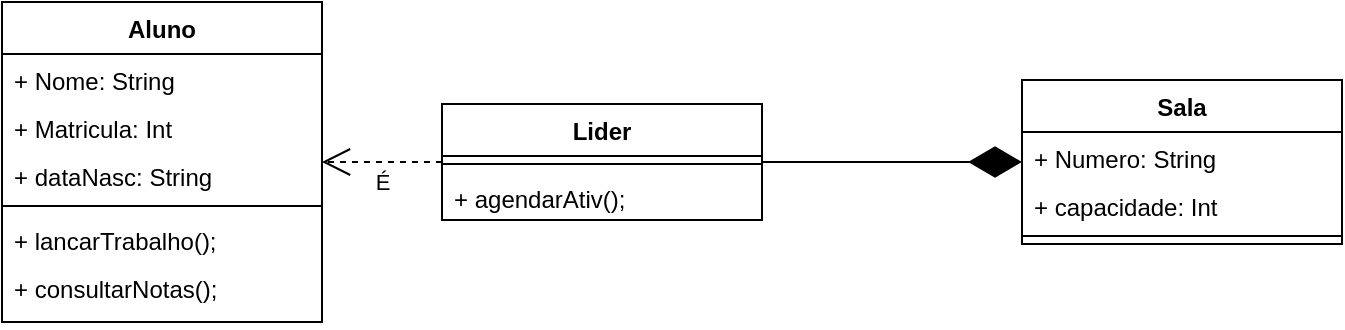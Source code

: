 <mxfile version="28.1.2">
  <diagram name="Página-1" id="T4P2kA5667CQNRaMzurh">
    <mxGraphModel dx="1426" dy="823" grid="1" gridSize="10" guides="1" tooltips="1" connect="1" arrows="1" fold="1" page="1" pageScale="1" pageWidth="827" pageHeight="1169" math="0" shadow="0">
      <root>
        <mxCell id="0" />
        <mxCell id="1" parent="0" />
        <mxCell id="KybW9kXv0yw7alQ7RaqQ-7" value="Aluno" style="swimlane;fontStyle=1;align=center;verticalAlign=top;childLayout=stackLayout;horizontal=1;startSize=26;horizontalStack=0;resizeParent=1;resizeParentMax=0;resizeLast=0;collapsible=1;marginBottom=0;whiteSpace=wrap;html=1;" vertex="1" parent="1">
          <mxGeometry x="110" y="610" width="160" height="160" as="geometry" />
        </mxCell>
        <mxCell id="KybW9kXv0yw7alQ7RaqQ-8" value="+ Nome: String" style="text;strokeColor=none;fillColor=none;align=left;verticalAlign=top;spacingLeft=4;spacingRight=4;overflow=hidden;rotatable=0;points=[[0,0.5],[1,0.5]];portConstraint=eastwest;whiteSpace=wrap;html=1;" vertex="1" parent="KybW9kXv0yw7alQ7RaqQ-7">
          <mxGeometry y="26" width="160" height="24" as="geometry" />
        </mxCell>
        <mxCell id="KybW9kXv0yw7alQ7RaqQ-13" value="+ Matricula: Int" style="text;strokeColor=none;fillColor=none;align=left;verticalAlign=top;spacingLeft=4;spacingRight=4;overflow=hidden;rotatable=0;points=[[0,0.5],[1,0.5]];portConstraint=eastwest;whiteSpace=wrap;html=1;" vertex="1" parent="KybW9kXv0yw7alQ7RaqQ-7">
          <mxGeometry y="50" width="160" height="24" as="geometry" />
        </mxCell>
        <mxCell id="KybW9kXv0yw7alQ7RaqQ-12" value="+ dataNasc: String" style="text;strokeColor=none;fillColor=none;align=left;verticalAlign=top;spacingLeft=4;spacingRight=4;overflow=hidden;rotatable=0;points=[[0,0.5],[1,0.5]];portConstraint=eastwest;whiteSpace=wrap;html=1;" vertex="1" parent="KybW9kXv0yw7alQ7RaqQ-7">
          <mxGeometry y="74" width="160" height="24" as="geometry" />
        </mxCell>
        <mxCell id="KybW9kXv0yw7alQ7RaqQ-9" value="" style="line;strokeWidth=1;fillColor=none;align=left;verticalAlign=middle;spacingTop=-1;spacingLeft=3;spacingRight=3;rotatable=0;labelPosition=right;points=[];portConstraint=eastwest;strokeColor=inherit;" vertex="1" parent="KybW9kXv0yw7alQ7RaqQ-7">
          <mxGeometry y="98" width="160" height="8" as="geometry" />
        </mxCell>
        <mxCell id="KybW9kXv0yw7alQ7RaqQ-10" value="+ lancarTrabalho();" style="text;strokeColor=none;fillColor=none;align=left;verticalAlign=top;spacingLeft=4;spacingRight=4;overflow=hidden;rotatable=0;points=[[0,0.5],[1,0.5]];portConstraint=eastwest;whiteSpace=wrap;html=1;" vertex="1" parent="KybW9kXv0yw7alQ7RaqQ-7">
          <mxGeometry y="106" width="160" height="24" as="geometry" />
        </mxCell>
        <mxCell id="KybW9kXv0yw7alQ7RaqQ-14" value="+ consultarNotas();" style="text;strokeColor=none;fillColor=none;align=left;verticalAlign=top;spacingLeft=4;spacingRight=4;overflow=hidden;rotatable=0;points=[[0,0.5],[1,0.5]];portConstraint=eastwest;whiteSpace=wrap;html=1;" vertex="1" parent="KybW9kXv0yw7alQ7RaqQ-7">
          <mxGeometry y="130" width="160" height="30" as="geometry" />
        </mxCell>
        <mxCell id="KybW9kXv0yw7alQ7RaqQ-15" value="Lider" style="swimlane;fontStyle=1;align=center;verticalAlign=top;childLayout=stackLayout;horizontal=1;startSize=26;horizontalStack=0;resizeParent=1;resizeParentMax=0;resizeLast=0;collapsible=1;marginBottom=0;whiteSpace=wrap;html=1;" vertex="1" parent="1">
          <mxGeometry x="330" y="661" width="160" height="58" as="geometry" />
        </mxCell>
        <mxCell id="KybW9kXv0yw7alQ7RaqQ-19" value="" style="line;strokeWidth=1;fillColor=none;align=left;verticalAlign=middle;spacingTop=-1;spacingLeft=3;spacingRight=3;rotatable=0;labelPosition=right;points=[];portConstraint=eastwest;strokeColor=inherit;" vertex="1" parent="KybW9kXv0yw7alQ7RaqQ-15">
          <mxGeometry y="26" width="160" height="8" as="geometry" />
        </mxCell>
        <mxCell id="KybW9kXv0yw7alQ7RaqQ-20" value="+ agendarAtiv();" style="text;strokeColor=none;fillColor=none;align=left;verticalAlign=top;spacingLeft=4;spacingRight=4;overflow=hidden;rotatable=0;points=[[0,0.5],[1,0.5]];portConstraint=eastwest;whiteSpace=wrap;html=1;" vertex="1" parent="KybW9kXv0yw7alQ7RaqQ-15">
          <mxGeometry y="34" width="160" height="24" as="geometry" />
        </mxCell>
        <mxCell id="KybW9kXv0yw7alQ7RaqQ-22" value="É" style="endArrow=open;endSize=12;dashed=1;html=1;rounded=0;exitX=0;exitY=0.5;exitDx=0;exitDy=0;" edge="1" parent="1" source="KybW9kXv0yw7alQ7RaqQ-15" target="KybW9kXv0yw7alQ7RaqQ-7">
          <mxGeometry y="10" width="160" relative="1" as="geometry">
            <mxPoint x="440" y="638.5" as="sourcePoint" />
            <mxPoint x="310" y="638.5" as="targetPoint" />
            <mxPoint as="offset" />
          </mxGeometry>
        </mxCell>
        <mxCell id="KybW9kXv0yw7alQ7RaqQ-23" value="Sala" style="swimlane;fontStyle=1;align=center;verticalAlign=top;childLayout=stackLayout;horizontal=1;startSize=26;horizontalStack=0;resizeParent=1;resizeParentMax=0;resizeLast=0;collapsible=1;marginBottom=0;whiteSpace=wrap;html=1;" vertex="1" parent="1">
          <mxGeometry x="620" y="649" width="160" height="82" as="geometry" />
        </mxCell>
        <mxCell id="KybW9kXv0yw7alQ7RaqQ-24" value="+ Numero: String" style="text;strokeColor=none;fillColor=none;align=left;verticalAlign=top;spacingLeft=4;spacingRight=4;overflow=hidden;rotatable=0;points=[[0,0.5],[1,0.5]];portConstraint=eastwest;whiteSpace=wrap;html=1;" vertex="1" parent="KybW9kXv0yw7alQ7RaqQ-23">
          <mxGeometry y="26" width="160" height="24" as="geometry" />
        </mxCell>
        <mxCell id="KybW9kXv0yw7alQ7RaqQ-25" value="+ capacidade: Int" style="text;strokeColor=none;fillColor=none;align=left;verticalAlign=top;spacingLeft=4;spacingRight=4;overflow=hidden;rotatable=0;points=[[0,0.5],[1,0.5]];portConstraint=eastwest;whiteSpace=wrap;html=1;" vertex="1" parent="KybW9kXv0yw7alQ7RaqQ-23">
          <mxGeometry y="50" width="160" height="24" as="geometry" />
        </mxCell>
        <mxCell id="KybW9kXv0yw7alQ7RaqQ-27" value="" style="line;strokeWidth=1;fillColor=none;align=left;verticalAlign=middle;spacingTop=-1;spacingLeft=3;spacingRight=3;rotatable=0;labelPosition=right;points=[];portConstraint=eastwest;strokeColor=inherit;" vertex="1" parent="KybW9kXv0yw7alQ7RaqQ-23">
          <mxGeometry y="74" width="160" height="8" as="geometry" />
        </mxCell>
        <mxCell id="KybW9kXv0yw7alQ7RaqQ-30" value="" style="endArrow=diamondThin;endFill=1;endSize=24;html=1;rounded=0;exitX=1;exitY=0.5;exitDx=0;exitDy=0;" edge="1" parent="1" source="KybW9kXv0yw7alQ7RaqQ-15" target="KybW9kXv0yw7alQ7RaqQ-23">
          <mxGeometry width="160" relative="1" as="geometry">
            <mxPoint x="460" y="770" as="sourcePoint" />
            <mxPoint x="590" y="670" as="targetPoint" />
          </mxGeometry>
        </mxCell>
      </root>
    </mxGraphModel>
  </diagram>
</mxfile>
